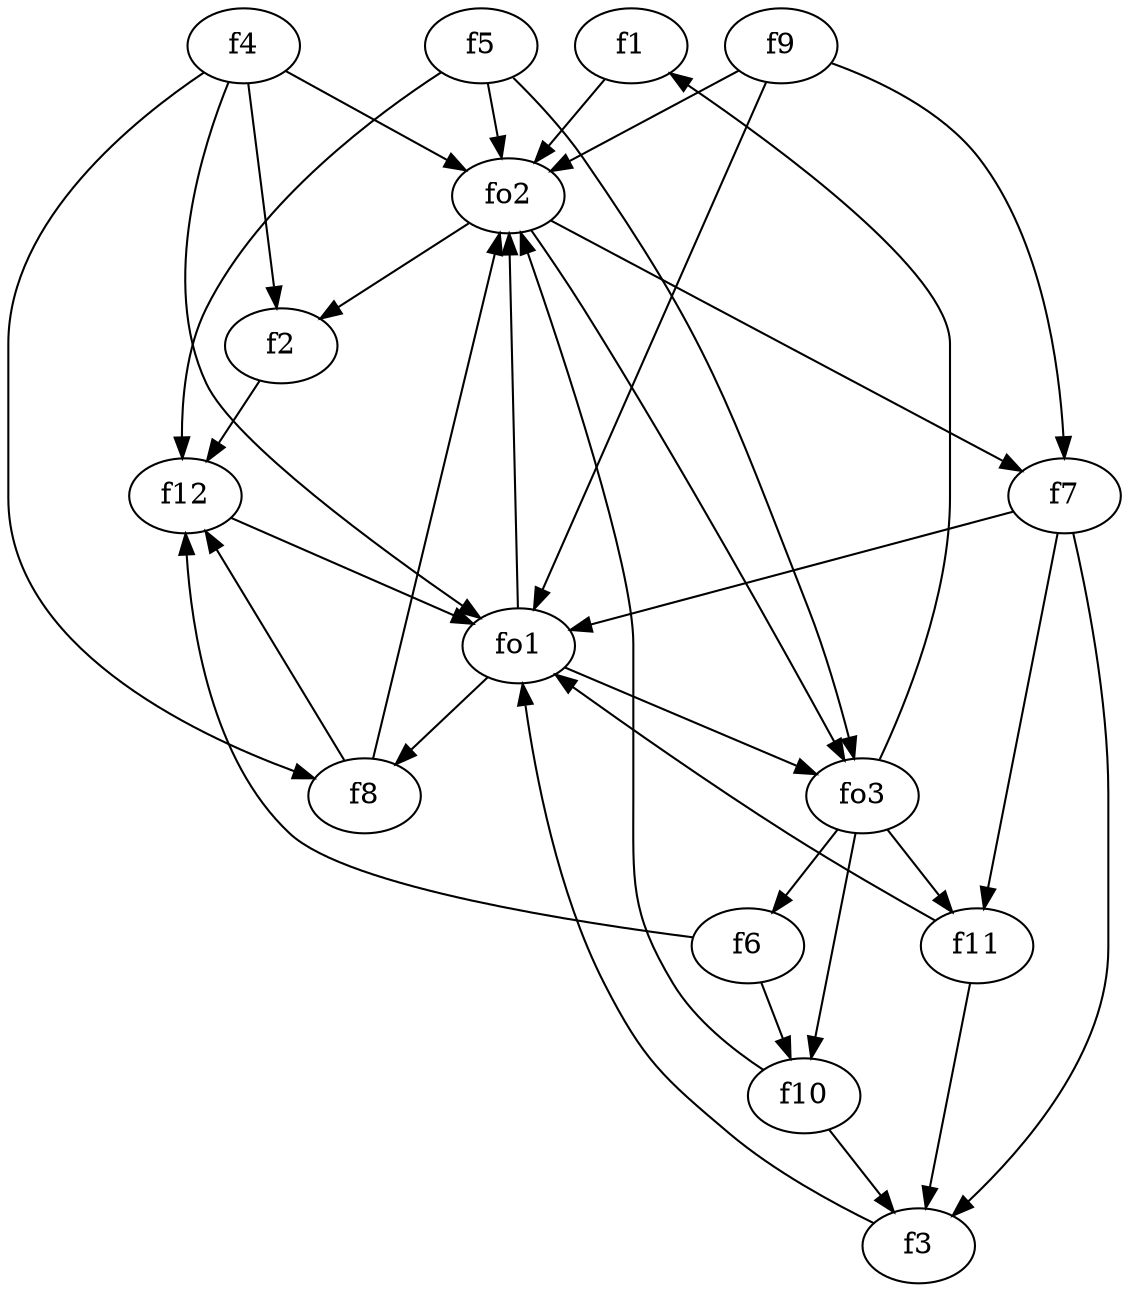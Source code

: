 strict digraph  {
f1;
f2;
f3;
f4;
f5;
f6;
f7;
f8;
f9;
f10;
f11;
f12;
fo1;
fo2;
fo3;
f1 -> fo2  [weight=2];
f2 -> f12  [weight=2];
f3 -> fo1  [weight=2];
f4 -> f8  [weight=2];
f4 -> fo1  [weight=2];
f4 -> fo2  [weight=2];
f4 -> f2  [weight=2];
f5 -> fo3  [weight=2];
f5 -> fo2  [weight=2];
f5 -> f12  [weight=2];
f6 -> f10  [weight=2];
f6 -> f12  [weight=2];
f7 -> f11  [weight=2];
f7 -> f3  [weight=2];
f7 -> fo1  [weight=2];
f8 -> f12  [weight=2];
f8 -> fo2  [weight=2];
f9 -> f7  [weight=2];
f9 -> fo1  [weight=2];
f9 -> fo2  [weight=2];
f10 -> fo2  [weight=2];
f10 -> f3  [weight=2];
f11 -> fo1  [weight=2];
f11 -> f3  [weight=2];
f12 -> fo1  [weight=2];
fo1 -> fo3  [weight=2];
fo1 -> fo2  [weight=2];
fo1 -> f8  [weight=2];
fo2 -> f7  [weight=2];
fo2 -> fo3  [weight=2];
fo2 -> f2  [weight=2];
fo3 -> f6  [weight=2];
fo3 -> f10  [weight=2];
fo3 -> f1  [weight=2];
fo3 -> f11  [weight=2];
}
